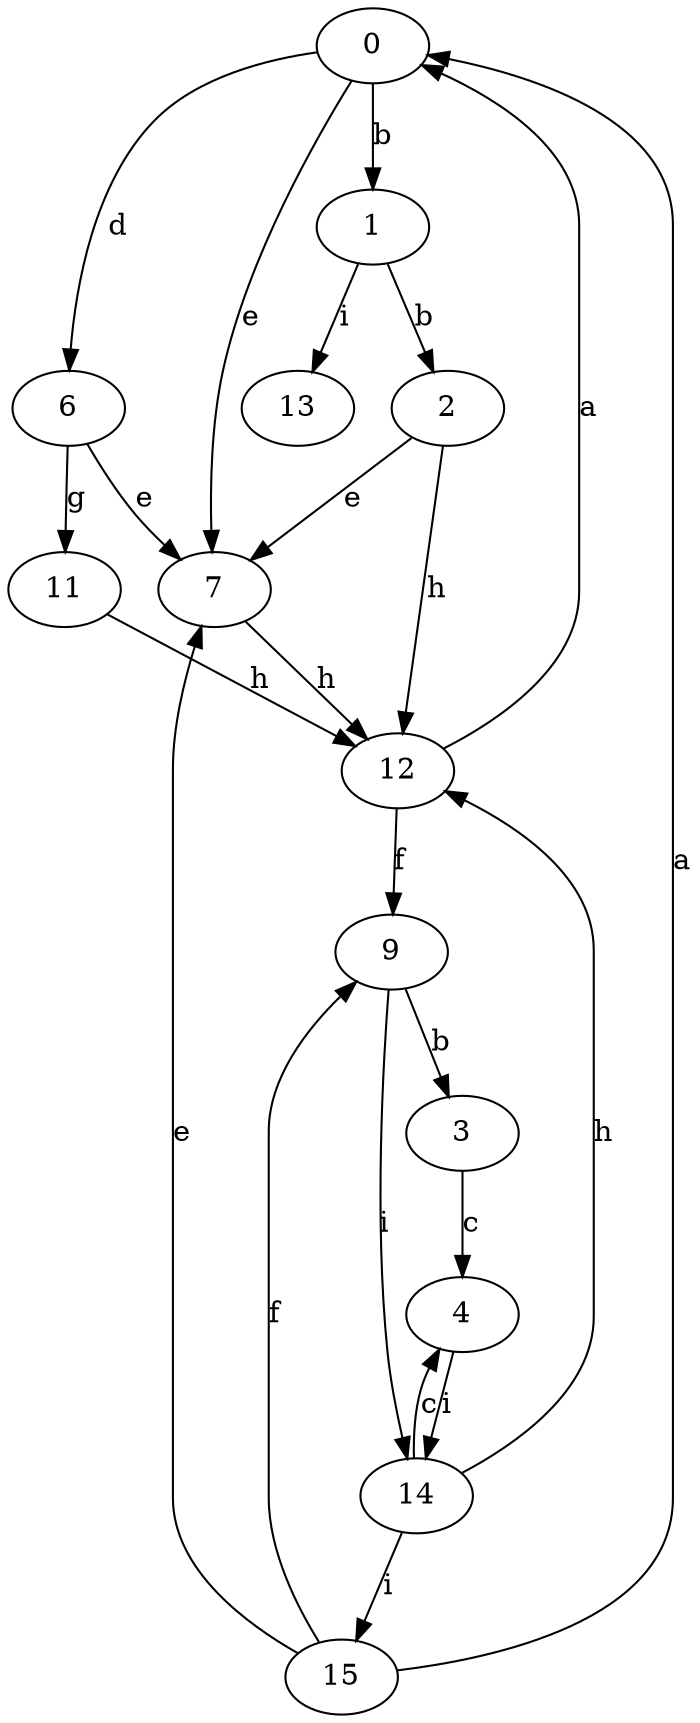 strict digraph  {
0;
1;
2;
3;
4;
6;
7;
9;
11;
12;
13;
14;
15;
0 -> 1  [label=b];
0 -> 6  [label=d];
0 -> 7  [label=e];
1 -> 2  [label=b];
1 -> 13  [label=i];
2 -> 7  [label=e];
2 -> 12  [label=h];
3 -> 4  [label=c];
4 -> 14  [label=i];
6 -> 7  [label=e];
6 -> 11  [label=g];
7 -> 12  [label=h];
9 -> 3  [label=b];
9 -> 14  [label=i];
11 -> 12  [label=h];
12 -> 0  [label=a];
12 -> 9  [label=f];
14 -> 4  [label=c];
14 -> 12  [label=h];
14 -> 15  [label=i];
15 -> 0  [label=a];
15 -> 7  [label=e];
15 -> 9  [label=f];
}
